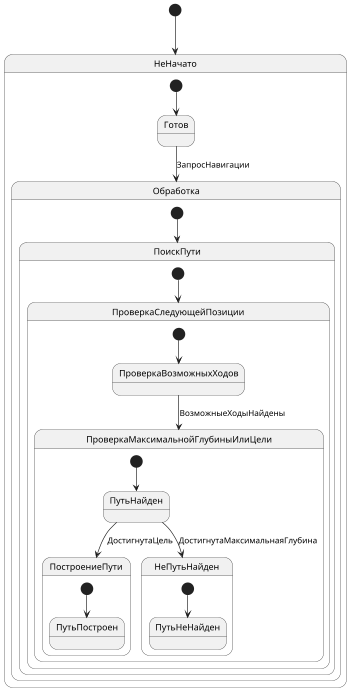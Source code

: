 @startuml
scale 350 width
[*] --> НеНачато

state НеНачато {
  [*] --> Готов
  Готов --> Обработка : ЗапросНавигации
}

state Обработка {
  [*] --> ПоискПути

  state ПоискПути {
    [*] --> ПроверкаСледующейПозиции

    state ПроверкаСледующейПозиции {
      [*] --> ПроверкаВозможныхХодов
      ПроверкаВозможныхХодов --> ПроверкаМаксимальнойГлубиныИлиЦели : ВозможныеХодыНайдены
    }

    state ПроверкаМаксимальнойГлубиныИлиЦели {
      [*] --> ПутьНайден
      ПутьНайден --> ПостроениеПути : ДостигнутаЦель
      ПутьНайден --> НеПутьНайден : ДостигнутаМаксимальнаяГлубина
    }

    state ПостроениеПути {
      [*] --> ПутьПостроен
    }

    state НеПутьНайден {
      [*] --> ПутьНеНайден
    }
  }
}
@enduml
